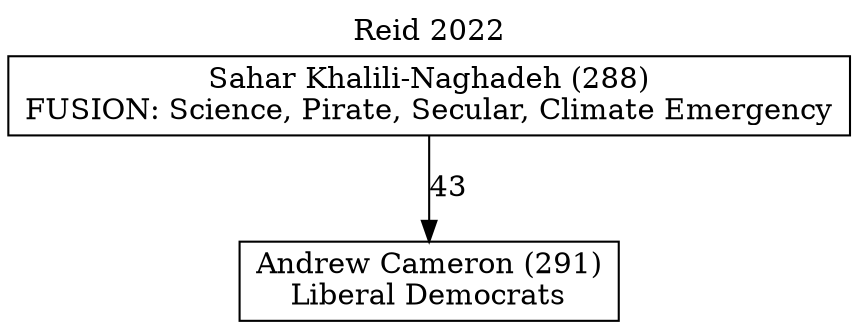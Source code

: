 // House preference flow
digraph "Andrew Cameron (291)_Reid_2022" {
	graph [label="Reid 2022" labelloc=t mclimit=10]
	node [shape=box]
	"Andrew Cameron (291)" [label="Andrew Cameron (291)
Liberal Democrats"]
	"Sahar Khalili-Naghadeh (288)" [label="Sahar Khalili-Naghadeh (288)
FUSION: Science, Pirate, Secular, Climate Emergency"]
	"Sahar Khalili-Naghadeh (288)" -> "Andrew Cameron (291)" [label=43]
}
